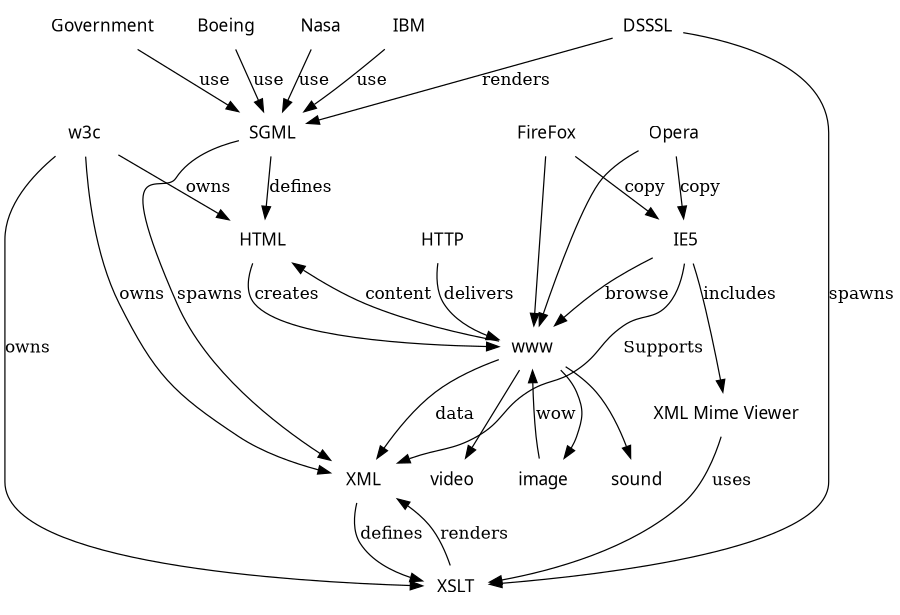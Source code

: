 digraph Self { 
graph [  fontname = "Verdana",
                        fontsize = 10,
                        size = "6,6" ];
node [   shape = box,
                        sides = 4,
                        distortion = "0.0",
                        orientation = "0.0",
                        skew = "0.0",
                        color = white,
                        style = filled,
                        fontname = "Verdana" ];

    "Government" -> "SGML" [label="use"]    
    "Boeing" -> "SGML" [label="use"]    
    "Nasa" -> "SGML" [label="use"]    
    "IBM" -> "SGML" [label="use"]    
    
    "SGML" -> "HTML" [ label="defines" ]
    "SGML" -> "XML" [ label="spawns" ]
    
    "w3c" -> "XML" [ label="owns" ]
    "w3c" -> "HTML" [ label="owns" ]
    "w3c" -> "XSLT" [ label="owns" ]

    "HTTP" -> "www" [label="delivers"]
    "HTML" -> "www" [label="creates"]
    "image" -> "www" [label="wow"]
    
    "www" -> "HTML" [label="content"]
    "www" -> "image" 
    "www" -> "video"
    "www" -> "sound"
    "www" -> "XML" [label="data"]
    
    "IE5" -> "XML" [label="Supports"]    
    "FireFox" -> "IE5" [label="copy"]    
    "Opera" -> "IE5" [label="copy"]  
    
    "IE5" -> "www" [label="browse"]    
    "FireFox" -> "www" 
    "Opera" -> "www" 
    
	"IE5" -> "XML Mime Viewer" [label="includes"]
	"XML Mime Viewer" -> "XSLT" [label="uses"]
	"XSLT" -> "XML" [label="renders"]    
	"XML" -> "XSLT" [label="defines"]    
	
	"DSSSL" -> "SGML" [label="renders"]
	"DSSSL" -> "XSLT" [label="spawns"]

}

